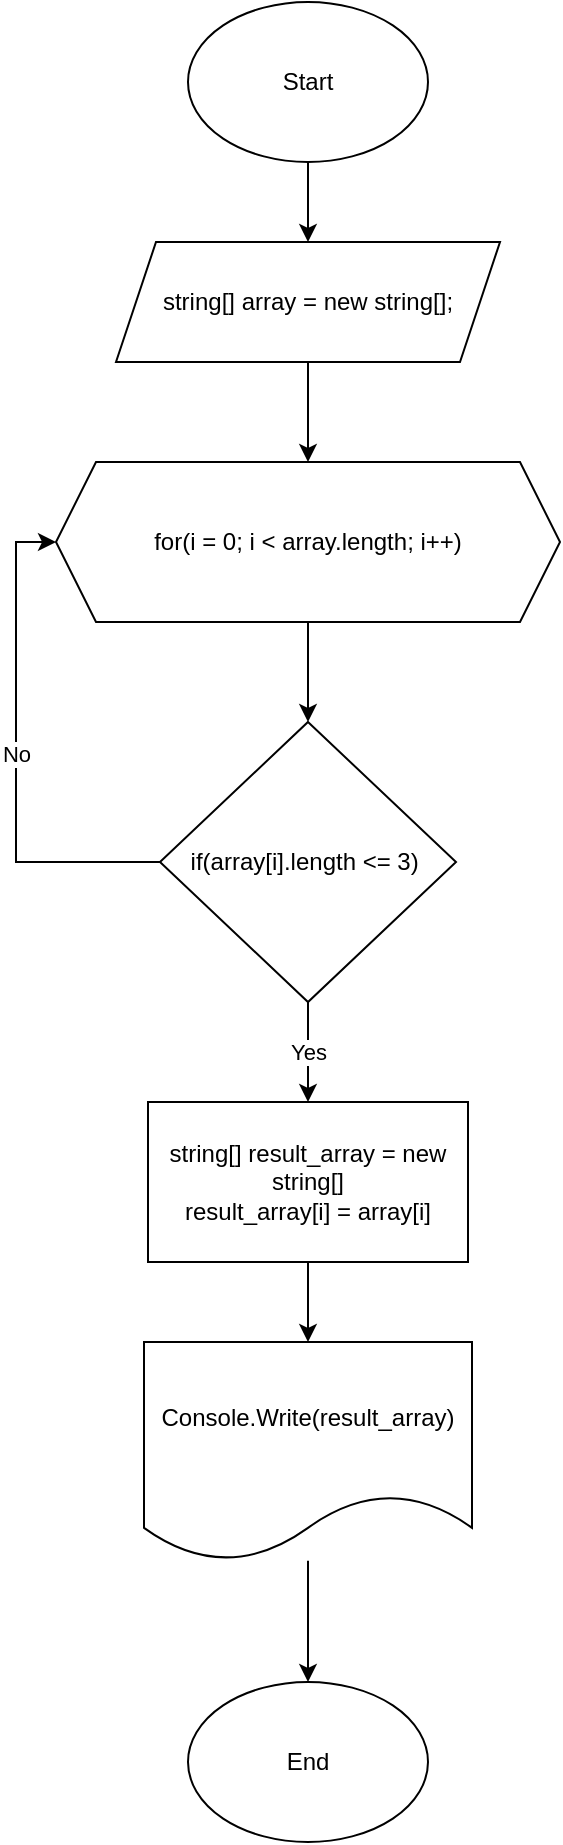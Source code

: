 <mxfile version="20.5.3" type="device"><diagram id="rUyBkKgYaSYR00A5aUrF" name="Страница 1"><mxGraphModel dx="1278" dy="575" grid="1" gridSize="10" guides="1" tooltips="1" connect="1" arrows="1" fold="1" page="1" pageScale="1" pageWidth="827" pageHeight="1169" math="0" shadow="0"><root><mxCell id="0"/><mxCell id="1" parent="0"/><mxCell id="YGlNz1i8QEn8XyaAGwoH-3" value="" style="edgeStyle=orthogonalEdgeStyle;rounded=0;orthogonalLoop=1;jettySize=auto;html=1;" edge="1" parent="1" source="YGlNz1i8QEn8XyaAGwoH-1" target="YGlNz1i8QEn8XyaAGwoH-2"><mxGeometry relative="1" as="geometry"/></mxCell><mxCell id="YGlNz1i8QEn8XyaAGwoH-1" value="Start" style="ellipse;whiteSpace=wrap;html=1;" vertex="1" parent="1"><mxGeometry x="354" y="20" width="120" height="80" as="geometry"/></mxCell><mxCell id="YGlNz1i8QEn8XyaAGwoH-8" value="" style="edgeStyle=orthogonalEdgeStyle;rounded=0;orthogonalLoop=1;jettySize=auto;html=1;" edge="1" parent="1" source="YGlNz1i8QEn8XyaAGwoH-2" target="YGlNz1i8QEn8XyaAGwoH-6"><mxGeometry relative="1" as="geometry"/></mxCell><mxCell id="YGlNz1i8QEn8XyaAGwoH-2" value="string[] array = new string[];" style="shape=parallelogram;perimeter=parallelogramPerimeter;whiteSpace=wrap;html=1;fixedSize=1;" vertex="1" parent="1"><mxGeometry x="318" y="140" width="192" height="60" as="geometry"/></mxCell><mxCell id="YGlNz1i8QEn8XyaAGwoH-9" value="No" style="edgeStyle=orthogonalEdgeStyle;rounded=0;orthogonalLoop=1;jettySize=auto;html=1;entryX=0;entryY=0.5;entryDx=0;entryDy=0;" edge="1" parent="1" source="YGlNz1i8QEn8XyaAGwoH-4" target="YGlNz1i8QEn8XyaAGwoH-6"><mxGeometry relative="1" as="geometry"><Array as="points"><mxPoint x="268" y="450"/><mxPoint x="268" y="290"/></Array></mxGeometry></mxCell><mxCell id="YGlNz1i8QEn8XyaAGwoH-13" value="Yes" style="edgeStyle=orthogonalEdgeStyle;rounded=0;orthogonalLoop=1;jettySize=auto;html=1;" edge="1" parent="1" source="YGlNz1i8QEn8XyaAGwoH-4" target="YGlNz1i8QEn8XyaAGwoH-12"><mxGeometry relative="1" as="geometry"><Array as="points"><mxPoint x="414" y="540"/><mxPoint x="414" y="540"/></Array></mxGeometry></mxCell><mxCell id="YGlNz1i8QEn8XyaAGwoH-4" value="if(array[i].length &amp;lt;= 3)&amp;nbsp;" style="rhombus;whiteSpace=wrap;html=1;" vertex="1" parent="1"><mxGeometry x="340" y="380" width="148" height="140" as="geometry"/></mxCell><mxCell id="YGlNz1i8QEn8XyaAGwoH-7" style="edgeStyle=orthogonalEdgeStyle;rounded=0;orthogonalLoop=1;jettySize=auto;html=1;entryX=0.5;entryY=0;entryDx=0;entryDy=0;" edge="1" parent="1" source="YGlNz1i8QEn8XyaAGwoH-6" target="YGlNz1i8QEn8XyaAGwoH-4"><mxGeometry relative="1" as="geometry"/></mxCell><mxCell id="YGlNz1i8QEn8XyaAGwoH-6" value="for(i = 0; i &amp;lt; array.length; i++)" style="shape=hexagon;perimeter=hexagonPerimeter2;whiteSpace=wrap;html=1;fixedSize=1;" vertex="1" parent="1"><mxGeometry x="288" y="250" width="252" height="80" as="geometry"/></mxCell><mxCell id="YGlNz1i8QEn8XyaAGwoH-16" value="" style="edgeStyle=orthogonalEdgeStyle;rounded=0;orthogonalLoop=1;jettySize=auto;html=1;" edge="1" parent="1" source="YGlNz1i8QEn8XyaAGwoH-12" target="YGlNz1i8QEn8XyaAGwoH-15"><mxGeometry relative="1" as="geometry"/></mxCell><mxCell id="YGlNz1i8QEn8XyaAGwoH-12" value="string[] result_array = new string[]&lt;br&gt;result_array[i] = array[i]" style="rounded=0;whiteSpace=wrap;html=1;" vertex="1" parent="1"><mxGeometry x="334" y="570" width="160" height="80" as="geometry"/></mxCell><mxCell id="YGlNz1i8QEn8XyaAGwoH-14" value="End" style="ellipse;whiteSpace=wrap;html=1;" vertex="1" parent="1"><mxGeometry x="354" y="860" width="120" height="80" as="geometry"/></mxCell><mxCell id="YGlNz1i8QEn8XyaAGwoH-17" value="" style="edgeStyle=orthogonalEdgeStyle;rounded=0;orthogonalLoop=1;jettySize=auto;html=1;" edge="1" parent="1" source="YGlNz1i8QEn8XyaAGwoH-15" target="YGlNz1i8QEn8XyaAGwoH-14"><mxGeometry relative="1" as="geometry"/></mxCell><mxCell id="YGlNz1i8QEn8XyaAGwoH-15" value="Console.Write(result_array)" style="shape=document;whiteSpace=wrap;html=1;boundedLbl=1;" vertex="1" parent="1"><mxGeometry x="332" y="690" width="164" height="109.33" as="geometry"/></mxCell></root></mxGraphModel></diagram></mxfile>